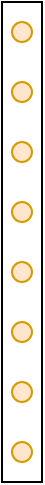 <mxfile version="12.8.4" type="github">
  <diagram id="EEnD-7NfRI1h0xLCHahK" name="Page-1">
    <mxGraphModel dx="1038" dy="548" grid="1" gridSize="10" guides="1" tooltips="1" connect="1" arrows="1" fold="1" page="1" pageScale="1" pageWidth="827" pageHeight="1169" math="0" shadow="0">
      <root>
        <mxCell id="0" />
        <mxCell id="1" parent="0" />
        <mxCell id="A-qeFSUETJjmGQNH4lLu-3" value="" style="html=1;points=[];perimeter=orthogonalPerimeter;" parent="1" vertex="1">
          <mxGeometry x="330" y="180" width="20" height="240" as="geometry" />
        </mxCell>
        <mxCell id="A-qeFSUETJjmGQNH4lLu-5" value="" style="verticalLabelPosition=bottom;verticalAlign=top;html=1;shape=mxgraph.flowchart.on-page_reference;fillColor=#ffe6cc;strokeColor=#d79b00;" parent="1" vertex="1">
          <mxGeometry x="335" y="190" width="10" height="10" as="geometry" />
        </mxCell>
        <mxCell id="A-qeFSUETJjmGQNH4lLu-7" value="" style="verticalLabelPosition=bottom;verticalAlign=top;html=1;shape=mxgraph.flowchart.on-page_reference;fillColor=#ffe6cc;strokeColor=#d79b00;" parent="1" vertex="1">
          <mxGeometry x="335" y="220" width="10" height="10" as="geometry" />
        </mxCell>
        <mxCell id="A-qeFSUETJjmGQNH4lLu-18" value="" style="verticalLabelPosition=bottom;verticalAlign=top;html=1;shape=mxgraph.flowchart.on-page_reference;fillColor=#ffe6cc;strokeColor=#d79b00;" parent="1" vertex="1">
          <mxGeometry x="335" y="250" width="10" height="10" as="geometry" />
        </mxCell>
        <mxCell id="A-qeFSUETJjmGQNH4lLu-27" value="" style="verticalLabelPosition=bottom;verticalAlign=top;html=1;shape=mxgraph.flowchart.on-page_reference;fillColor=#ffe6cc;strokeColor=#d79b00;" parent="1" vertex="1">
          <mxGeometry x="335" y="280" width="10" height="10" as="geometry" />
        </mxCell>
        <mxCell id="48SxXdiwVWaF_MIqXhoz-1" value="" style="verticalLabelPosition=bottom;verticalAlign=top;html=1;shape=mxgraph.flowchart.on-page_reference;fillColor=#ffe6cc;strokeColor=#d79b00;" vertex="1" parent="1">
          <mxGeometry x="335" y="310" width="10" height="10" as="geometry" />
        </mxCell>
        <mxCell id="48SxXdiwVWaF_MIqXhoz-2" value="" style="verticalLabelPosition=bottom;verticalAlign=top;html=1;shape=mxgraph.flowchart.on-page_reference;fillColor=#ffe6cc;strokeColor=#d79b00;" vertex="1" parent="1">
          <mxGeometry x="335" y="340" width="10" height="10" as="geometry" />
        </mxCell>
        <mxCell id="48SxXdiwVWaF_MIqXhoz-3" value="" style="verticalLabelPosition=bottom;verticalAlign=top;html=1;shape=mxgraph.flowchart.on-page_reference;fillColor=#ffe6cc;strokeColor=#d79b00;" vertex="1" parent="1">
          <mxGeometry x="335" y="370" width="10" height="10" as="geometry" />
        </mxCell>
        <mxCell id="48SxXdiwVWaF_MIqXhoz-4" value="" style="verticalLabelPosition=bottom;verticalAlign=top;html=1;shape=mxgraph.flowchart.on-page_reference;fillColor=#ffe6cc;strokeColor=#d79b00;" vertex="1" parent="1">
          <mxGeometry x="335" y="400" width="10" height="10" as="geometry" />
        </mxCell>
      </root>
    </mxGraphModel>
  </diagram>
</mxfile>
